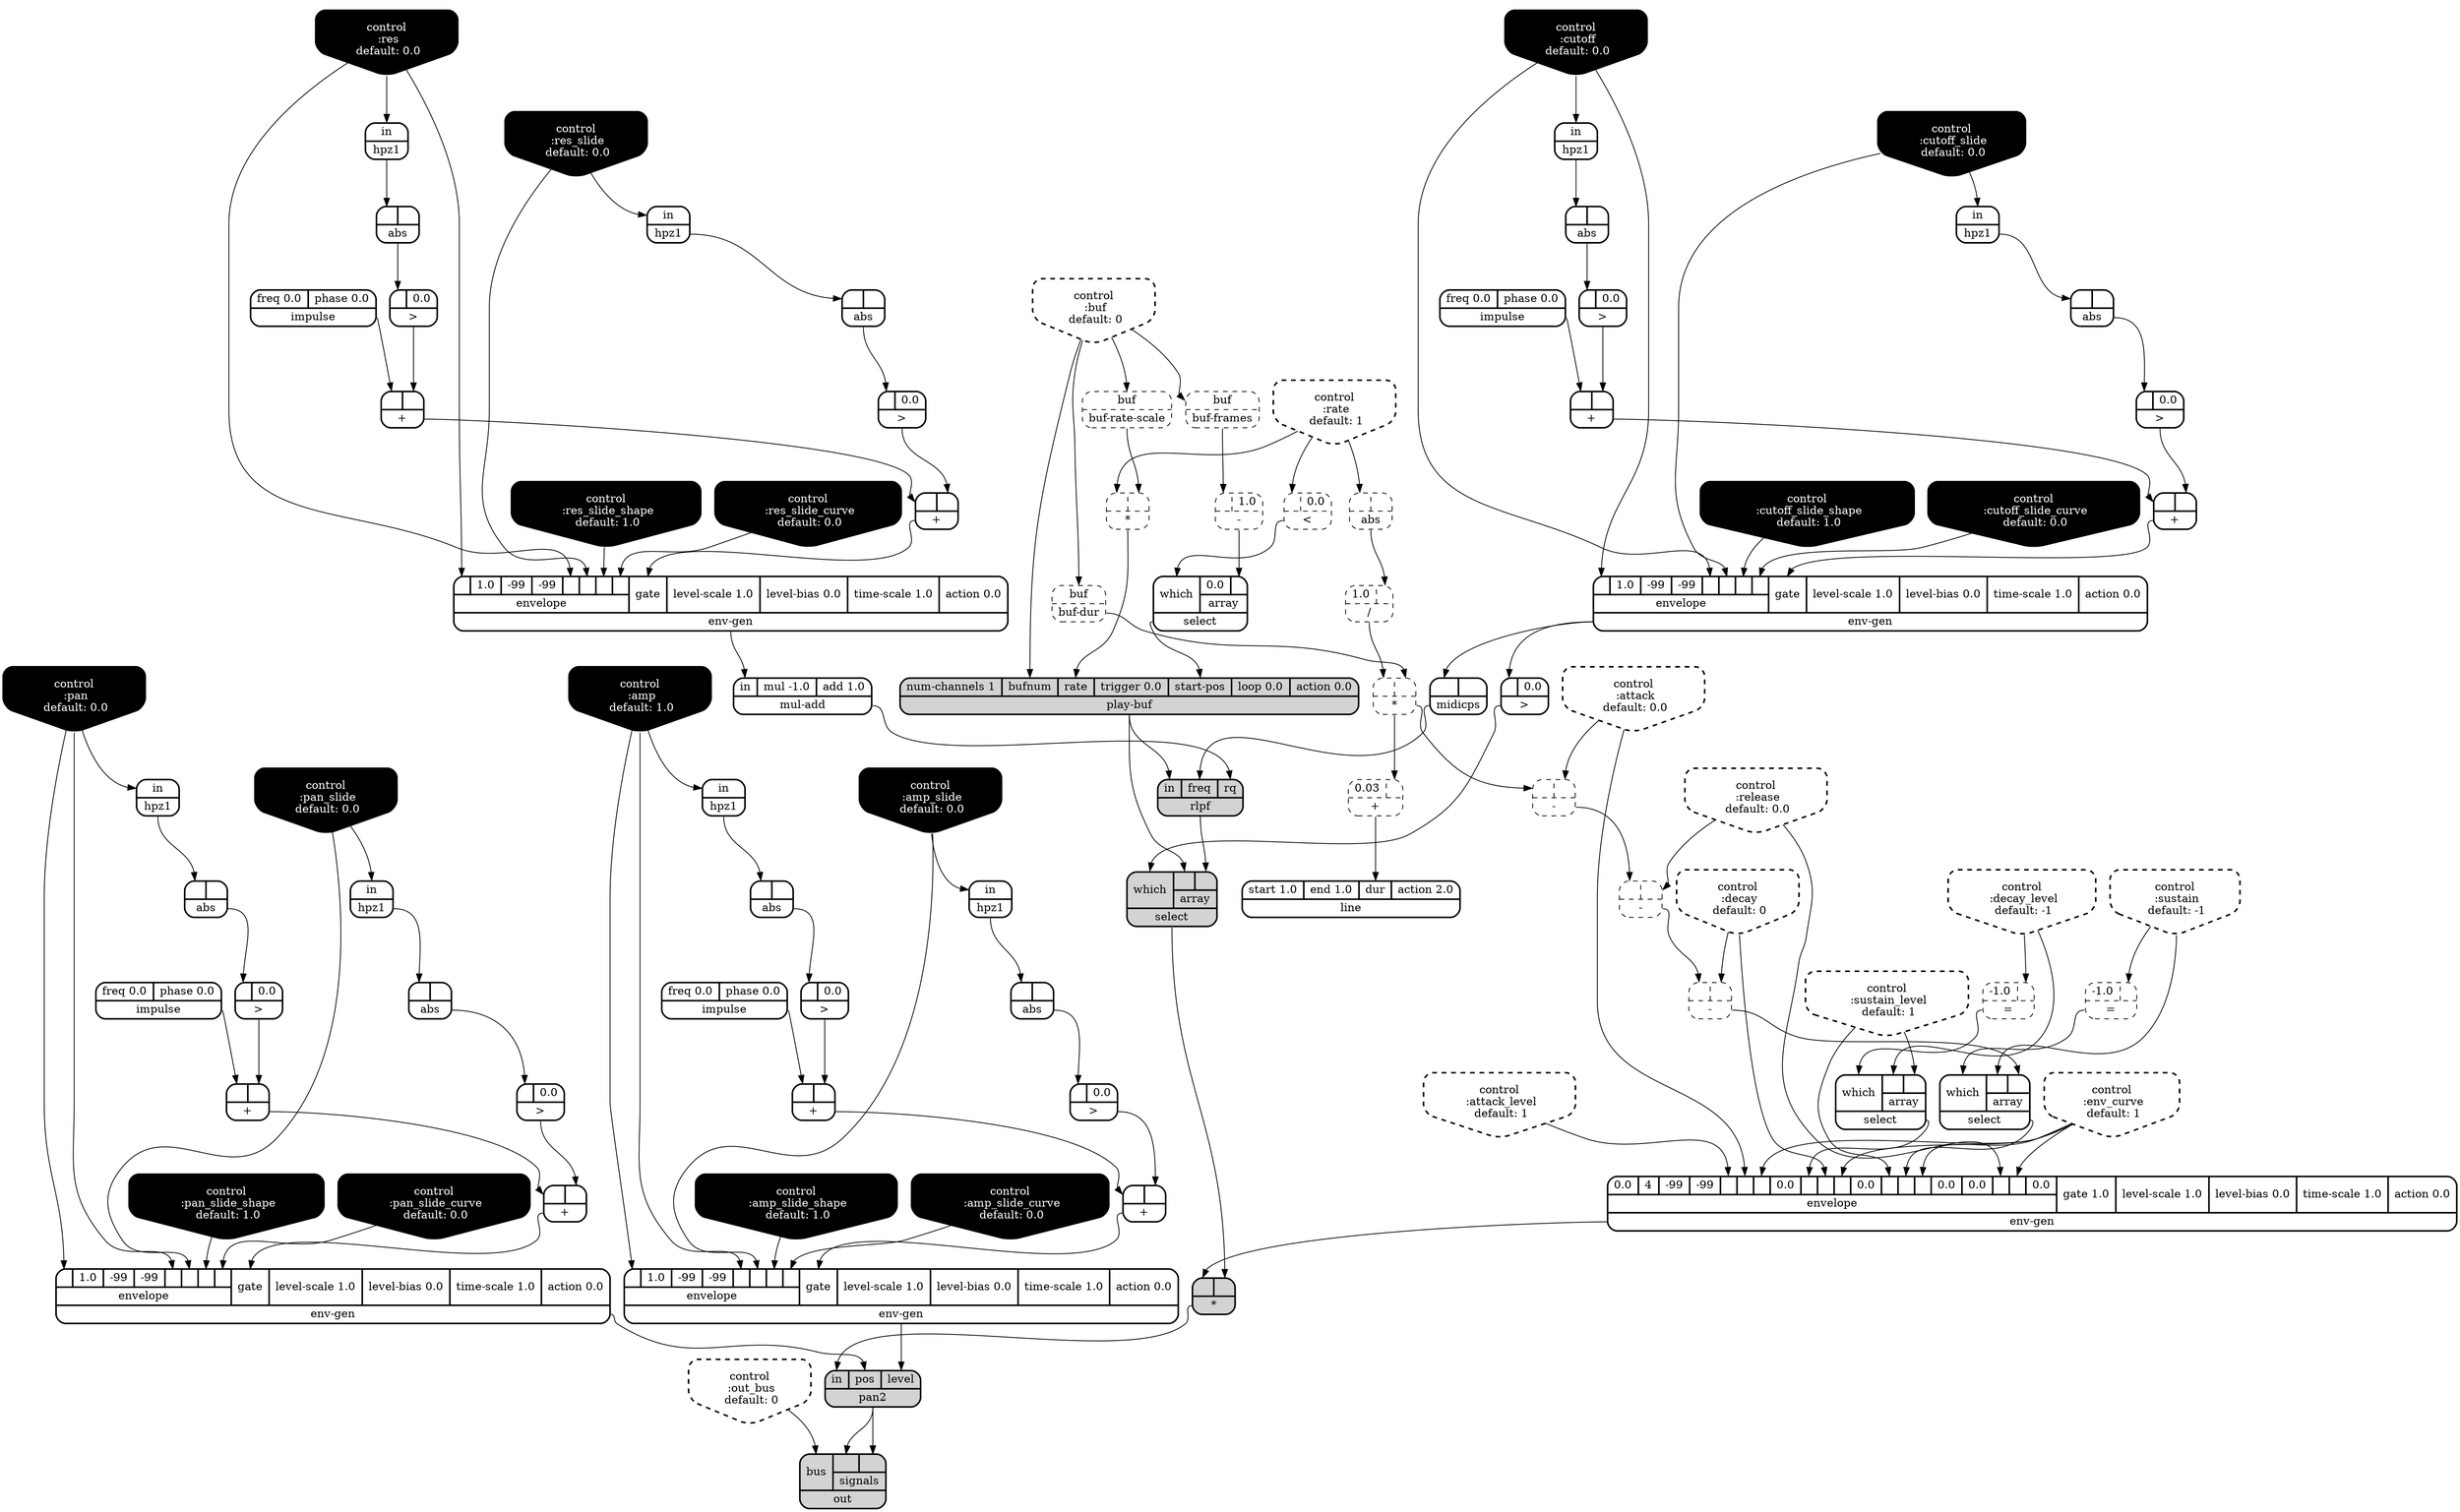 digraph synthdef {
37 [label = "{{ <a> |<b> } |<__UG_NAME__>* }" style="dashed, rounded" shape=record rankdir=LR];
71 [label = "{{ <a> |<b> } |<__UG_NAME__>* }" style="dashed, rounded" shape=record rankdir=LR];
90 [label = "{{ <a> |<b> } |<__UG_NAME__>* }" style="filled, bold, rounded"  shape=record rankdir=LR];
46 [label = "{{ <a> |<b> } |<__UG_NAME__>+ }" style="bold, rounded" shape=record rankdir=LR];
48 [label = "{{ <a> |<b> } |<__UG_NAME__>+ }" style="bold, rounded" shape=record rankdir=LR];
57 [label = "{{ <a> |<b> } |<__UG_NAME__>+ }" style="bold, rounded" shape=record rankdir=LR];
61 [label = "{{ <a> |<b> } |<__UG_NAME__>+ }" style="bold, rounded" shape=record rankdir=LR];
67 [label = "{{ <a> |<b> } |<__UG_NAME__>+ }" style="bold, rounded" shape=record rankdir=LR];
69 [label = "{{ <a> |<b> } |<__UG_NAME__>+ }" style="bold, rounded" shape=record rankdir=LR];
77 [label = "{{ <a> |<b> } |<__UG_NAME__>+ }" style="bold, rounded" shape=record rankdir=LR];
82 [label = "{{ <a> |<b> } |<__UG_NAME__>+ }" style="bold, rounded" shape=record rankdir=LR];
94 [label = "{{ <a> 0.03|<b> } |<__UG_NAME__>+ }" style="dashed, rounded" shape=record rankdir=LR];
29 [label = "{{ <a> |<b> 1.0} |<__UG_NAME__>- }" style="dashed, rounded" shape=record rankdir=LR];
38 [label = "{{ <a> |<b> } |<__UG_NAME__>- }" style="dashed, rounded" shape=record rankdir=LR];
39 [label = "{{ <a> |<b> } |<__UG_NAME__>- }" style="dashed, rounded" shape=record rankdir=LR];
40 [label = "{{ <a> |<b> } |<__UG_NAME__>- }" style="dashed, rounded" shape=record rankdir=LR];
35 [label = "{{ <a> 1.0|<b> } |<__UG_NAME__>/ }" style="dashed, rounded" shape=record rankdir=LR];
27 [label = "{{ <a> |<b> 0.0} |<__UG_NAME__>\< }" style="dashed, rounded" shape=record rankdir=LR];
49 [label = "{{ <a> -1.0|<b> } |<__UG_NAME__>= }" style="dashed, rounded" shape=record rankdir=LR];
52 [label = "{{ <a> -1.0|<b> } |<__UG_NAME__>= }" style="dashed, rounded" shape=record rankdir=LR];
45 [label = "{{ <a> |<b> 0.0} |<__UG_NAME__>\> }" style="bold, rounded" shape=record rankdir=LR];
47 [label = "{{ <a> |<b> 0.0} |<__UG_NAME__>\> }" style="bold, rounded" shape=record rankdir=LR];
56 [label = "{{ <a> |<b> 0.0} |<__UG_NAME__>\> }" style="bold, rounded" shape=record rankdir=LR];
60 [label = "{{ <a> |<b> 0.0} |<__UG_NAME__>\> }" style="bold, rounded" shape=record rankdir=LR];
66 [label = "{{ <a> |<b> 0.0} |<__UG_NAME__>\> }" style="bold, rounded" shape=record rankdir=LR];
68 [label = "{{ <a> |<b> 0.0} |<__UG_NAME__>\> }" style="bold, rounded" shape=record rankdir=LR];
76 [label = "{{ <a> |<b> 0.0} |<__UG_NAME__>\> }" style="bold, rounded" shape=record rankdir=LR];
81 [label = "{{ <a> |<b> 0.0} |<__UG_NAME__>\> }" style="bold, rounded" shape=record rankdir=LR];
84 [label = "{{ <a> |<b> 0.0} |<__UG_NAME__>\> }" style="bold, rounded" shape=record rankdir=LR];
32 [label = "{{ <a> |<b> } |<__UG_NAME__>abs }" style="bold, rounded" shape=record rankdir=LR];
34 [label = "{{ <a> |<b> } |<__UG_NAME__>abs }" style="dashed, rounded" shape=record rankdir=LR];
41 [label = "{{ <a> |<b> } |<__UG_NAME__>abs }" style="bold, rounded" shape=record rankdir=LR];
44 [label = "{{ <a> |<b> } |<__UG_NAME__>abs }" style="bold, rounded" shape=record rankdir=LR];
55 [label = "{{ <a> |<b> } |<__UG_NAME__>abs }" style="bold, rounded" shape=record rankdir=LR];
59 [label = "{{ <a> |<b> } |<__UG_NAME__>abs }" style="bold, rounded" shape=record rankdir=LR];
65 [label = "{{ <a> |<b> } |<__UG_NAME__>abs }" style="bold, rounded" shape=record rankdir=LR];
75 [label = "{{ <a> |<b> } |<__UG_NAME__>abs }" style="bold, rounded" shape=record rankdir=LR];
80 [label = "{{ <a> |<b> } |<__UG_NAME__>abs }" style="bold, rounded" shape=record rankdir=LR];
36 [label = "{{ <buf> buf} |<__UG_NAME__>buf-dur }" style="dashed, rounded" shape=record rankdir=LR];
28 [label = "{{ <buf> buf} |<__UG_NAME__>buf-frames }" style="dashed, rounded" shape=record rankdir=LR];
70 [label = "{{ <buf> buf} |<__UG_NAME__>buf-rate-scale }" style="dashed, rounded" shape=record rankdir=LR];
0 [label = "control
 :buf
 default: 0" shape=invhouse style="rounded, dashed, filled, bold" fillcolor=white fontcolor=black ]; 
1 [label = "control
 :attack
 default: 0.0" shape=invhouse style="rounded, dashed, filled, bold" fillcolor=white fontcolor=black ]; 
2 [label = "control
 :decay
 default: 0" shape=invhouse style="rounded, dashed, filled, bold" fillcolor=white fontcolor=black ]; 
3 [label = "control
 :sustain
 default: -1" shape=invhouse style="rounded, dashed, filled, bold" fillcolor=white fontcolor=black ]; 
4 [label = "control
 :release
 default: 0.0" shape=invhouse style="rounded, dashed, filled, bold" fillcolor=white fontcolor=black ]; 
5 [label = "control
 :attack_level
 default: 1" shape=invhouse style="rounded, dashed, filled, bold" fillcolor=white fontcolor=black ]; 
6 [label = "control
 :decay_level
 default: -1" shape=invhouse style="rounded, dashed, filled, bold" fillcolor=white fontcolor=black ]; 
7 [label = "control
 :sustain_level
 default: 1" shape=invhouse style="rounded, dashed, filled, bold" fillcolor=white fontcolor=black ]; 
8 [label = "control
 :env_curve
 default: 1" shape=invhouse style="rounded, dashed, filled, bold" fillcolor=white fontcolor=black ]; 
9 [label = "control
 :rate
 default: 1" shape=invhouse style="rounded, dashed, filled, bold" fillcolor=white fontcolor=black ]; 
10 [label = "control
 :out_bus
 default: 0" shape=invhouse style="rounded, dashed, filled, bold" fillcolor=white fontcolor=black ]; 
11 [label = "control
 :amp
 default: 1.0" shape=invhouse style="rounded, filled, bold" fillcolor=black fontcolor=white ]; 
12 [label = "control
 :amp_slide
 default: 0.0" shape=invhouse style="rounded, filled, bold" fillcolor=black fontcolor=white ]; 
13 [label = "control
 :amp_slide_shape
 default: 1.0" shape=invhouse style="rounded, filled, bold" fillcolor=black fontcolor=white ]; 
14 [label = "control
 :amp_slide_curve
 default: 0.0" shape=invhouse style="rounded, filled, bold" fillcolor=black fontcolor=white ]; 
15 [label = "control
 :pan
 default: 0.0" shape=invhouse style="rounded, filled, bold" fillcolor=black fontcolor=white ]; 
16 [label = "control
 :pan_slide
 default: 0.0" shape=invhouse style="rounded, filled, bold" fillcolor=black fontcolor=white ]; 
17 [label = "control
 :pan_slide_shape
 default: 1.0" shape=invhouse style="rounded, filled, bold" fillcolor=black fontcolor=white ]; 
18 [label = "control
 :pan_slide_curve
 default: 0.0" shape=invhouse style="rounded, filled, bold" fillcolor=black fontcolor=white ]; 
19 [label = "control
 :cutoff
 default: 0.0" shape=invhouse style="rounded, filled, bold" fillcolor=black fontcolor=white ]; 
20 [label = "control
 :cutoff_slide
 default: 0.0" shape=invhouse style="rounded, filled, bold" fillcolor=black fontcolor=white ]; 
21 [label = "control
 :cutoff_slide_shape
 default: 1.0" shape=invhouse style="rounded, filled, bold" fillcolor=black fontcolor=white ]; 
22 [label = "control
 :cutoff_slide_curve
 default: 0.0" shape=invhouse style="rounded, filled, bold" fillcolor=black fontcolor=white ]; 
23 [label = "control
 :res
 default: 0.0" shape=invhouse style="rounded, filled, bold" fillcolor=black fontcolor=white ]; 
24 [label = "control
 :res_slide
 default: 0.0" shape=invhouse style="rounded, filled, bold" fillcolor=black fontcolor=white ]; 
25 [label = "control
 :res_slide_shape
 default: 1.0" shape=invhouse style="rounded, filled, bold" fillcolor=black fontcolor=white ]; 
26 [label = "control
 :res_slide_curve
 default: 0.0" shape=invhouse style="rounded, filled, bold" fillcolor=black fontcolor=white ]; 
62 [label = "{{ {{<envelope___control___0>|1.0|-99|-99|<envelope___control___4>|<envelope___control___5>|<envelope___control___6>|<envelope___control___7>}|envelope}|<gate> gate|<level____scale> level-scale 1.0|<level____bias> level-bias 0.0|<time____scale> time-scale 1.0|<action> action 0.0} |<__UG_NAME__>env-gen }" style="bold, rounded" shape=record rankdir=LR];
78 [label = "{{ {{0.0|4|-99|-99|<envelope___control___4>|<envelope___control___5>|<envelope___control___6>|0.0|<envelope___select___8>|<envelope___control___9>|<envelope___control___10>|0.0|<envelope___control___12>|<envelope___select___13>|<envelope___control___14>|0.0|0.0|<envelope___control___17>|<envelope___control___18>|0.0}|envelope}|<gate> gate 1.0|<level____scale> level-scale 1.0|<level____bias> level-bias 0.0|<time____scale> time-scale 1.0|<action> action 0.0} |<__UG_NAME__>env-gen }" style="bold, rounded" shape=record rankdir=LR];
83 [label = "{{ {{<envelope___control___0>|1.0|-99|-99|<envelope___control___4>|<envelope___control___5>|<envelope___control___6>|<envelope___control___7>}|envelope}|<gate> gate|<level____scale> level-scale 1.0|<level____bias> level-bias 0.0|<time____scale> time-scale 1.0|<action> action 0.0} |<__UG_NAME__>env-gen }" style="bold, rounded" shape=record rankdir=LR];
86 [label = "{{ {{<envelope___control___0>|1.0|-99|-99|<envelope___control___4>|<envelope___control___5>|<envelope___control___6>|<envelope___control___7>}|envelope}|<gate> gate|<level____scale> level-scale 1.0|<level____bias> level-bias 0.0|<time____scale> time-scale 1.0|<action> action 0.0} |<__UG_NAME__>env-gen }" style="bold, rounded" shape=record rankdir=LR];
91 [label = "{{ {{<envelope___control___0>|1.0|-99|-99|<envelope___control___4>|<envelope___control___5>|<envelope___control___6>|<envelope___control___7>}|envelope}|<gate> gate|<level____scale> level-scale 1.0|<level____bias> level-bias 0.0|<time____scale> time-scale 1.0|<action> action 0.0} |<__UG_NAME__>env-gen }" style="bold, rounded" shape=record rankdir=LR];
31 [label = "{{ <in> in} |<__UG_NAME__>hpz1 }" style="bold, rounded" shape=record rankdir=LR];
33 [label = "{{ <in> in} |<__UG_NAME__>hpz1 }" style="bold, rounded" shape=record rankdir=LR];
43 [label = "{{ <in> in} |<__UG_NAME__>hpz1 }" style="bold, rounded" shape=record rankdir=LR];
54 [label = "{{ <in> in} |<__UG_NAME__>hpz1 }" style="bold, rounded" shape=record rankdir=LR];
58 [label = "{{ <in> in} |<__UG_NAME__>hpz1 }" style="bold, rounded" shape=record rankdir=LR];
64 [label = "{{ <in> in} |<__UG_NAME__>hpz1 }" style="bold, rounded" shape=record rankdir=LR];
74 [label = "{{ <in> in} |<__UG_NAME__>hpz1 }" style="bold, rounded" shape=record rankdir=LR];
79 [label = "{{ <in> in} |<__UG_NAME__>hpz1 }" style="bold, rounded" shape=record rankdir=LR];
42 [label = "{{ <freq> freq 0.0|<phase> phase 0.0} |<__UG_NAME__>impulse }" style="bold, rounded" shape=record rankdir=LR];
51 [label = "{{ <freq> freq 0.0|<phase> phase 0.0} |<__UG_NAME__>impulse }" style="bold, rounded" shape=record rankdir=LR];
53 [label = "{{ <freq> freq 0.0|<phase> phase 0.0} |<__UG_NAME__>impulse }" style="bold, rounded" shape=record rankdir=LR];
63 [label = "{{ <freq> freq 0.0|<phase> phase 0.0} |<__UG_NAME__>impulse }" style="bold, rounded" shape=record rankdir=LR];
95 [label = "{{ <start> start 1.0|<end> end 1.0|<dur> dur|<action> action 2.0} |<__UG_NAME__>line }" style="bold, rounded" shape=record rankdir=LR];
85 [label = "{{ <a> |<b> } |<__UG_NAME__>midicps }" style="bold, rounded" shape=record rankdir=LR];
87 [label = "{{ <in> in|<mul> mul -1.0|<add> add 1.0} |<__UG_NAME__>mul-add }" style="bold, rounded" shape=record rankdir=LR];
93 [label = "{{ <bus> bus|{{<signals___pan2___0>|<signals___pan2___1>}|signals}} |<__UG_NAME__>out }" style="filled, bold, rounded"  shape=record rankdir=LR];
92 [label = "{{ <in> in|<pos> pos|<level> level} |<__UG_NAME__>pan2 }" style="filled, bold, rounded"  shape=record rankdir=LR];
72 [label = "{{ <num____channels> num-channels 1|<bufnum> bufnum|<rate> rate|<trigger> trigger 0.0|<start____pos> start-pos|<loop> loop 0.0|<action> action 0.0} |<__UG_NAME__>play-buf }" style="filled, bold, rounded"  shape=record rankdir=LR];
88 [label = "{{ <in> in|<freq> freq|<rq> rq} |<__UG_NAME__>rlpf }" style="filled, bold, rounded"  shape=record rankdir=LR];
30 [label = "{{ <which> which|{{0.0|<array___binary____op____u____gen___1>}|array}} |<__UG_NAME__>select }" style="bold, rounded" shape=record rankdir=LR];
50 [label = "{{ <which> which|{{<array___control___0>|<array___binary____op____u____gen___1>}|array}} |<__UG_NAME__>select }" style="bold, rounded" shape=record rankdir=LR];
73 [label = "{{ <which> which|{{<array___control___0>|<array___control___1>}|array}} |<__UG_NAME__>select }" style="bold, rounded" shape=record rankdir=LR];
89 [label = "{{ <which> which|{{<array___play____buf___0>|<array___rlpf___1>}|array}} |<__UG_NAME__>select }" style="filled, bold, rounded"  shape=record rankdir=LR];

36:__UG_NAME__ -> 37:b ;
35:__UG_NAME__ -> 37:a ;
70:__UG_NAME__ -> 71:b ;
9:__UG_NAME__ -> 71:a ;
89:__UG_NAME__ -> 90:b ;
78:__UG_NAME__ -> 90:a ;
45:__UG_NAME__ -> 46:b ;
42:__UG_NAME__ -> 46:a ;
47:__UG_NAME__ -> 48:b ;
46:__UG_NAME__ -> 48:a ;
56:__UG_NAME__ -> 57:b ;
53:__UG_NAME__ -> 57:a ;
60:__UG_NAME__ -> 61:b ;
57:__UG_NAME__ -> 61:a ;
66:__UG_NAME__ -> 67:b ;
63:__UG_NAME__ -> 67:a ;
68:__UG_NAME__ -> 69:b ;
67:__UG_NAME__ -> 69:a ;
76:__UG_NAME__ -> 77:b ;
51:__UG_NAME__ -> 77:a ;
81:__UG_NAME__ -> 82:b ;
77:__UG_NAME__ -> 82:a ;
37:__UG_NAME__ -> 94:b ;
28:__UG_NAME__ -> 29:a ;
1:__UG_NAME__ -> 38:b ;
37:__UG_NAME__ -> 38:a ;
4:__UG_NAME__ -> 39:b ;
38:__UG_NAME__ -> 39:a ;
2:__UG_NAME__ -> 40:b ;
39:__UG_NAME__ -> 40:a ;
34:__UG_NAME__ -> 35:b ;
9:__UG_NAME__ -> 27:a ;
3:__UG_NAME__ -> 49:b ;
6:__UG_NAME__ -> 52:b ;
44:__UG_NAME__ -> 45:a ;
32:__UG_NAME__ -> 47:a ;
55:__UG_NAME__ -> 56:a ;
59:__UG_NAME__ -> 60:a ;
65:__UG_NAME__ -> 66:a ;
41:__UG_NAME__ -> 68:a ;
75:__UG_NAME__ -> 76:a ;
80:__UG_NAME__ -> 81:a ;
83:__UG_NAME__ -> 84:a ;
31:__UG_NAME__ -> 32:a ;
9:__UG_NAME__ -> 34:a ;
33:__UG_NAME__ -> 41:a ;
43:__UG_NAME__ -> 44:a ;
54:__UG_NAME__ -> 55:a ;
58:__UG_NAME__ -> 59:a ;
64:__UG_NAME__ -> 65:a ;
74:__UG_NAME__ -> 75:a ;
79:__UG_NAME__ -> 80:a ;
0:__UG_NAME__ -> 36:buf ;
0:__UG_NAME__ -> 28:buf ;
0:__UG_NAME__ -> 70:buf ;
61:__UG_NAME__ -> 62:gate ;
15:__UG_NAME__ -> 62:envelope___control___0 ;
15:__UG_NAME__ -> 62:envelope___control___4 ;
16:__UG_NAME__ -> 62:envelope___control___5 ;
17:__UG_NAME__ -> 62:envelope___control___6 ;
18:__UG_NAME__ -> 62:envelope___control___7 ;
5:__UG_NAME__ -> 78:envelope___control___4 ;
1:__UG_NAME__ -> 78:envelope___control___5 ;
8:__UG_NAME__ -> 78:envelope___control___6 ;
73:__UG_NAME__ -> 78:envelope___select___8 ;
2:__UG_NAME__ -> 78:envelope___control___9 ;
8:__UG_NAME__ -> 78:envelope___control___10 ;
7:__UG_NAME__ -> 78:envelope___control___12 ;
50:__UG_NAME__ -> 78:envelope___select___13 ;
8:__UG_NAME__ -> 78:envelope___control___14 ;
4:__UG_NAME__ -> 78:envelope___control___17 ;
8:__UG_NAME__ -> 78:envelope___control___18 ;
82:__UG_NAME__ -> 83:gate ;
19:__UG_NAME__ -> 83:envelope___control___0 ;
19:__UG_NAME__ -> 83:envelope___control___4 ;
20:__UG_NAME__ -> 83:envelope___control___5 ;
21:__UG_NAME__ -> 83:envelope___control___6 ;
22:__UG_NAME__ -> 83:envelope___control___7 ;
69:__UG_NAME__ -> 86:gate ;
23:__UG_NAME__ -> 86:envelope___control___0 ;
23:__UG_NAME__ -> 86:envelope___control___4 ;
24:__UG_NAME__ -> 86:envelope___control___5 ;
25:__UG_NAME__ -> 86:envelope___control___6 ;
26:__UG_NAME__ -> 86:envelope___control___7 ;
48:__UG_NAME__ -> 91:gate ;
11:__UG_NAME__ -> 91:envelope___control___0 ;
11:__UG_NAME__ -> 91:envelope___control___4 ;
12:__UG_NAME__ -> 91:envelope___control___5 ;
13:__UG_NAME__ -> 91:envelope___control___6 ;
14:__UG_NAME__ -> 91:envelope___control___7 ;
12:__UG_NAME__ -> 31:in ;
24:__UG_NAME__ -> 33:in ;
11:__UG_NAME__ -> 43:in ;
15:__UG_NAME__ -> 54:in ;
16:__UG_NAME__ -> 58:in ;
23:__UG_NAME__ -> 64:in ;
19:__UG_NAME__ -> 74:in ;
20:__UG_NAME__ -> 79:in ;
94:__UG_NAME__ -> 95:dur ;
83:__UG_NAME__ -> 85:a ;
86:__UG_NAME__ -> 87:in ;
92:__UG_NAME__ -> 93:signals___pan2___0 ;
92:__UG_NAME__ -> 93:signals___pan2___1 ;
10:__UG_NAME__ -> 93:bus ;
91:__UG_NAME__ -> 92:level ;
62:__UG_NAME__ -> 92:pos ;
90:__UG_NAME__ -> 92:in ;
30:__UG_NAME__ -> 72:start____pos ;
71:__UG_NAME__ -> 72:rate ;
0:__UG_NAME__ -> 72:bufnum ;
87:__UG_NAME__ -> 88:rq ;
85:__UG_NAME__ -> 88:freq ;
72:__UG_NAME__ -> 88:in ;
29:__UG_NAME__ -> 30:array___binary____op____u____gen___1 ;
27:__UG_NAME__ -> 30:which ;
3:__UG_NAME__ -> 50:array___control___0 ;
40:__UG_NAME__ -> 50:array___binary____op____u____gen___1 ;
49:__UG_NAME__ -> 50:which ;
6:__UG_NAME__ -> 73:array___control___0 ;
7:__UG_NAME__ -> 73:array___control___1 ;
52:__UG_NAME__ -> 73:which ;
72:__UG_NAME__ -> 89:array___play____buf___0 ;
88:__UG_NAME__ -> 89:array___rlpf___1 ;
84:__UG_NAME__ -> 89:which ;

}